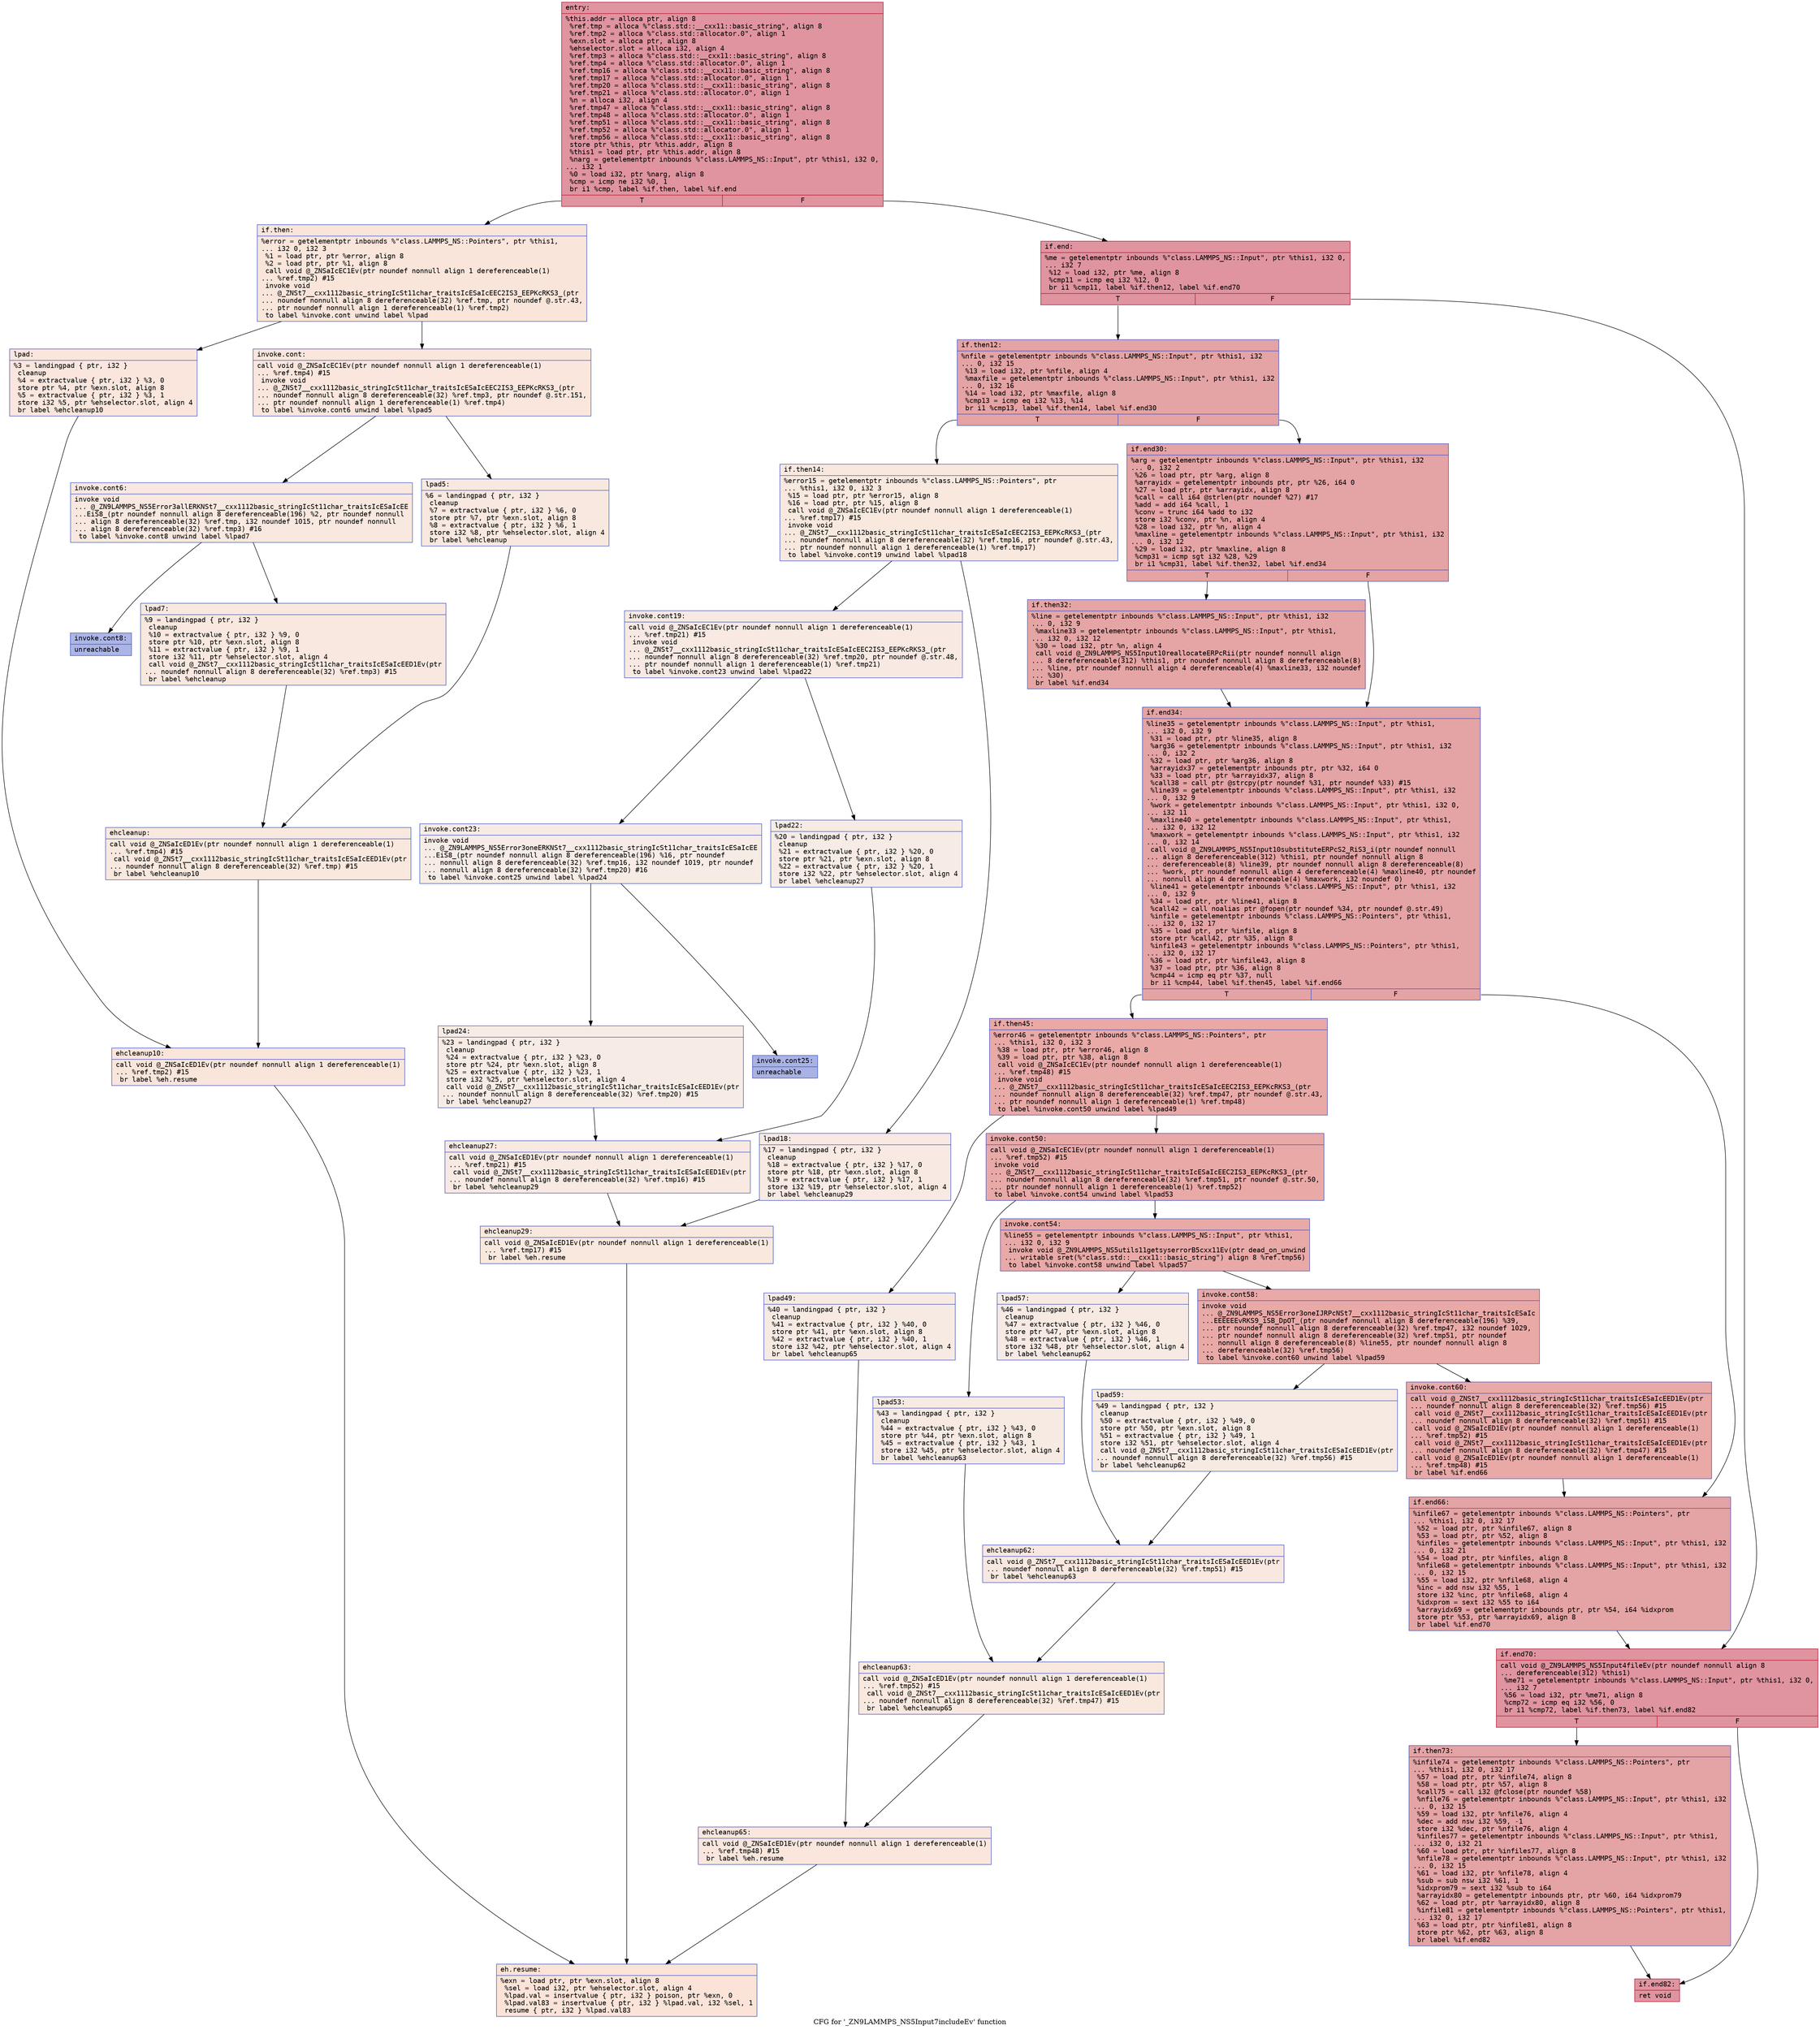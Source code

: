 digraph "CFG for '_ZN9LAMMPS_NS5Input7includeEv' function" {
	label="CFG for '_ZN9LAMMPS_NS5Input7includeEv' function";

	Node0x5628735d2d70 [shape=record,color="#b70d28ff", style=filled, fillcolor="#b70d2870" fontname="Courier",label="{entry:\l|  %this.addr = alloca ptr, align 8\l  %ref.tmp = alloca %\"class.std::__cxx11::basic_string\", align 8\l  %ref.tmp2 = alloca %\"class.std::allocator.0\", align 1\l  %exn.slot = alloca ptr, align 8\l  %ehselector.slot = alloca i32, align 4\l  %ref.tmp3 = alloca %\"class.std::__cxx11::basic_string\", align 8\l  %ref.tmp4 = alloca %\"class.std::allocator.0\", align 1\l  %ref.tmp16 = alloca %\"class.std::__cxx11::basic_string\", align 8\l  %ref.tmp17 = alloca %\"class.std::allocator.0\", align 1\l  %ref.tmp20 = alloca %\"class.std::__cxx11::basic_string\", align 8\l  %ref.tmp21 = alloca %\"class.std::allocator.0\", align 1\l  %n = alloca i32, align 4\l  %ref.tmp47 = alloca %\"class.std::__cxx11::basic_string\", align 8\l  %ref.tmp48 = alloca %\"class.std::allocator.0\", align 1\l  %ref.tmp51 = alloca %\"class.std::__cxx11::basic_string\", align 8\l  %ref.tmp52 = alloca %\"class.std::allocator.0\", align 1\l  %ref.tmp56 = alloca %\"class.std::__cxx11::basic_string\", align 8\l  store ptr %this, ptr %this.addr, align 8\l  %this1 = load ptr, ptr %this.addr, align 8\l  %narg = getelementptr inbounds %\"class.LAMMPS_NS::Input\", ptr %this1, i32 0,\l... i32 1\l  %0 = load i32, ptr %narg, align 8\l  %cmp = icmp ne i32 %0, 1\l  br i1 %cmp, label %if.then, label %if.end\l|{<s0>T|<s1>F}}"];
	Node0x5628735d2d70:s0 -> Node0x5628735d3d40[tooltip="entry -> if.then\nProbability 0.00%" ];
	Node0x5628735d2d70:s1 -> Node0x5628735d3db0[tooltip="entry -> if.end\nProbability 100.00%" ];
	Node0x5628735d3d40 [shape=record,color="#3d50c3ff", style=filled, fillcolor="#f4c5ad70" fontname="Courier",label="{if.then:\l|  %error = getelementptr inbounds %\"class.LAMMPS_NS::Pointers\", ptr %this1,\l... i32 0, i32 3\l  %1 = load ptr, ptr %error, align 8\l  %2 = load ptr, ptr %1, align 8\l  call void @_ZNSaIcEC1Ev(ptr noundef nonnull align 1 dereferenceable(1)\l... %ref.tmp2) #15\l  invoke void\l... @_ZNSt7__cxx1112basic_stringIcSt11char_traitsIcESaIcEEC2IS3_EEPKcRKS3_(ptr\l... noundef nonnull align 8 dereferenceable(32) %ref.tmp, ptr noundef @.str.43,\l... ptr noundef nonnull align 1 dereferenceable(1) %ref.tmp2)\l          to label %invoke.cont unwind label %lpad\l}"];
	Node0x5628735d3d40 -> Node0x5628735d4410[tooltip="if.then -> invoke.cont\nProbability 50.00%" ];
	Node0x5628735d3d40 -> Node0x5628735d4490[tooltip="if.then -> lpad\nProbability 50.00%" ];
	Node0x5628735d4410 [shape=record,color="#3d50c3ff", style=filled, fillcolor="#f3c7b170" fontname="Courier",label="{invoke.cont:\l|  call void @_ZNSaIcEC1Ev(ptr noundef nonnull align 1 dereferenceable(1)\l... %ref.tmp4) #15\l  invoke void\l... @_ZNSt7__cxx1112basic_stringIcSt11char_traitsIcESaIcEEC2IS3_EEPKcRKS3_(ptr\l... noundef nonnull align 8 dereferenceable(32) %ref.tmp3, ptr noundef @.str.151,\l... ptr noundef nonnull align 1 dereferenceable(1) %ref.tmp4)\l          to label %invoke.cont6 unwind label %lpad5\l}"];
	Node0x5628735d4410 -> Node0x5628735d47b0[tooltip="invoke.cont -> invoke.cont6\nProbability 50.00%" ];
	Node0x5628735d4410 -> Node0x5628735d4800[tooltip="invoke.cont -> lpad5\nProbability 50.00%" ];
	Node0x5628735d47b0 [shape=record,color="#3d50c3ff", style=filled, fillcolor="#f1ccb870" fontname="Courier",label="{invoke.cont6:\l|  invoke void\l... @_ZN9LAMMPS_NS5Error3allERKNSt7__cxx1112basic_stringIcSt11char_traitsIcESaIcEE\l...EiS8_(ptr noundef nonnull align 8 dereferenceable(196) %2, ptr noundef nonnull\l... align 8 dereferenceable(32) %ref.tmp, i32 noundef 1015, ptr noundef nonnull\l... align 8 dereferenceable(32) %ref.tmp3) #16\l          to label %invoke.cont8 unwind label %lpad7\l}"];
	Node0x5628735d47b0 -> Node0x5628735d4760[tooltip="invoke.cont6 -> invoke.cont8\nProbability 0.00%" ];
	Node0x5628735d47b0 -> Node0x5628735d4910[tooltip="invoke.cont6 -> lpad7\nProbability 100.00%" ];
	Node0x5628735d4760 [shape=record,color="#3d50c3ff", style=filled, fillcolor="#4358cb70" fontname="Courier",label="{invoke.cont8:\l|  unreachable\l}"];
	Node0x5628735d4490 [shape=record,color="#3d50c3ff", style=filled, fillcolor="#f3c7b170" fontname="Courier",label="{lpad:\l|  %3 = landingpad \{ ptr, i32 \}\l          cleanup\l  %4 = extractvalue \{ ptr, i32 \} %3, 0\l  store ptr %4, ptr %exn.slot, align 8\l  %5 = extractvalue \{ ptr, i32 \} %3, 1\l  store i32 %5, ptr %ehselector.slot, align 4\l  br label %ehcleanup10\l}"];
	Node0x5628735d4490 -> Node0x5628735d8dc0[tooltip="lpad -> ehcleanup10\nProbability 100.00%" ];
	Node0x5628735d4800 [shape=record,color="#3d50c3ff", style=filled, fillcolor="#f1ccb870" fontname="Courier",label="{lpad5:\l|  %6 = landingpad \{ ptr, i32 \}\l          cleanup\l  %7 = extractvalue \{ ptr, i32 \} %6, 0\l  store ptr %7, ptr %exn.slot, align 8\l  %8 = extractvalue \{ ptr, i32 \} %6, 1\l  store i32 %8, ptr %ehselector.slot, align 4\l  br label %ehcleanup\l}"];
	Node0x5628735d4800 -> Node0x5628735d9110[tooltip="lpad5 -> ehcleanup\nProbability 100.00%" ];
	Node0x5628735d4910 [shape=record,color="#3d50c3ff", style=filled, fillcolor="#f1ccb870" fontname="Courier",label="{lpad7:\l|  %9 = landingpad \{ ptr, i32 \}\l          cleanup\l  %10 = extractvalue \{ ptr, i32 \} %9, 0\l  store ptr %10, ptr %exn.slot, align 8\l  %11 = extractvalue \{ ptr, i32 \} %9, 1\l  store i32 %11, ptr %ehselector.slot, align 4\l  call void @_ZNSt7__cxx1112basic_stringIcSt11char_traitsIcESaIcEED1Ev(ptr\l... noundef nonnull align 8 dereferenceable(32) %ref.tmp3) #15\l  br label %ehcleanup\l}"];
	Node0x5628735d4910 -> Node0x5628735d9110[tooltip="lpad7 -> ehcleanup\nProbability 100.00%" ];
	Node0x5628735d9110 [shape=record,color="#3d50c3ff", style=filled, fillcolor="#f2cab570" fontname="Courier",label="{ehcleanup:\l|  call void @_ZNSaIcED1Ev(ptr noundef nonnull align 1 dereferenceable(1)\l... %ref.tmp4) #15\l  call void @_ZNSt7__cxx1112basic_stringIcSt11char_traitsIcESaIcEED1Ev(ptr\l... noundef nonnull align 8 dereferenceable(32) %ref.tmp) #15\l  br label %ehcleanup10\l}"];
	Node0x5628735d9110 -> Node0x5628735d8dc0[tooltip="ehcleanup -> ehcleanup10\nProbability 100.00%" ];
	Node0x5628735d8dc0 [shape=record,color="#3d50c3ff", style=filled, fillcolor="#f4c5ad70" fontname="Courier",label="{ehcleanup10:\l|  call void @_ZNSaIcED1Ev(ptr noundef nonnull align 1 dereferenceable(1)\l... %ref.tmp2) #15\l  br label %eh.resume\l}"];
	Node0x5628735d8dc0 -> Node0x5628735d99c0[tooltip="ehcleanup10 -> eh.resume\nProbability 100.00%" ];
	Node0x5628735d3db0 [shape=record,color="#b70d28ff", style=filled, fillcolor="#b70d2870" fontname="Courier",label="{if.end:\l|  %me = getelementptr inbounds %\"class.LAMMPS_NS::Input\", ptr %this1, i32 0,\l... i32 7\l  %12 = load i32, ptr %me, align 8\l  %cmp11 = icmp eq i32 %12, 0\l  br i1 %cmp11, label %if.then12, label %if.end70\l|{<s0>T|<s1>F}}"];
	Node0x5628735d3db0:s0 -> Node0x5628735d9c70[tooltip="if.end -> if.then12\nProbability 37.50%" ];
	Node0x5628735d3db0:s1 -> Node0x5628735d9cf0[tooltip="if.end -> if.end70\nProbability 62.50%" ];
	Node0x5628735d9c70 [shape=record,color="#3d50c3ff", style=filled, fillcolor="#c32e3170" fontname="Courier",label="{if.then12:\l|  %nfile = getelementptr inbounds %\"class.LAMMPS_NS::Input\", ptr %this1, i32\l... 0, i32 15\l  %13 = load i32, ptr %nfile, align 4\l  %maxfile = getelementptr inbounds %\"class.LAMMPS_NS::Input\", ptr %this1, i32\l... 0, i32 16\l  %14 = load i32, ptr %maxfile, align 8\l  %cmp13 = icmp eq i32 %13, %14\l  br i1 %cmp13, label %if.then14, label %if.end30\l|{<s0>T|<s1>F}}"];
	Node0x5628735d9c70:s0 -> Node0x5628735da190[tooltip="if.then12 -> if.then14\nProbability 0.00%" ];
	Node0x5628735d9c70:s1 -> Node0x5628735da210[tooltip="if.then12 -> if.end30\nProbability 100.00%" ];
	Node0x5628735da190 [shape=record,color="#3d50c3ff", style=filled, fillcolor="#f2cab570" fontname="Courier",label="{if.then14:\l|  %error15 = getelementptr inbounds %\"class.LAMMPS_NS::Pointers\", ptr\l... %this1, i32 0, i32 3\l  %15 = load ptr, ptr %error15, align 8\l  %16 = load ptr, ptr %15, align 8\l  call void @_ZNSaIcEC1Ev(ptr noundef nonnull align 1 dereferenceable(1)\l... %ref.tmp17) #15\l  invoke void\l... @_ZNSt7__cxx1112basic_stringIcSt11char_traitsIcESaIcEEC2IS3_EEPKcRKS3_(ptr\l... noundef nonnull align 8 dereferenceable(32) %ref.tmp16, ptr noundef @.str.43,\l... ptr noundef nonnull align 1 dereferenceable(1) %ref.tmp17)\l          to label %invoke.cont19 unwind label %lpad18\l}"];
	Node0x5628735da190 -> Node0x5628735da6a0[tooltip="if.then14 -> invoke.cont19\nProbability 50.00%" ];
	Node0x5628735da190 -> Node0x5628735da720[tooltip="if.then14 -> lpad18\nProbability 50.00%" ];
	Node0x5628735da6a0 [shape=record,color="#3d50c3ff", style=filled, fillcolor="#efcebd70" fontname="Courier",label="{invoke.cont19:\l|  call void @_ZNSaIcEC1Ev(ptr noundef nonnull align 1 dereferenceable(1)\l... %ref.tmp21) #15\l  invoke void\l... @_ZNSt7__cxx1112basic_stringIcSt11char_traitsIcESaIcEEC2IS3_EEPKcRKS3_(ptr\l... noundef nonnull align 8 dereferenceable(32) %ref.tmp20, ptr noundef @.str.48,\l... ptr noundef nonnull align 1 dereferenceable(1) %ref.tmp21)\l          to label %invoke.cont23 unwind label %lpad22\l}"];
	Node0x5628735da6a0 -> Node0x5628735daaa0[tooltip="invoke.cont19 -> invoke.cont23\nProbability 50.00%" ];
	Node0x5628735da6a0 -> Node0x5628735daaf0[tooltip="invoke.cont19 -> lpad22\nProbability 50.00%" ];
	Node0x5628735daaa0 [shape=record,color="#3d50c3ff", style=filled, fillcolor="#ecd3c570" fontname="Courier",label="{invoke.cont23:\l|  invoke void\l... @_ZN9LAMMPS_NS5Error3oneERKNSt7__cxx1112basic_stringIcSt11char_traitsIcESaIcEE\l...EiS8_(ptr noundef nonnull align 8 dereferenceable(196) %16, ptr noundef\l... nonnull align 8 dereferenceable(32) %ref.tmp16, i32 noundef 1019, ptr noundef\l... nonnull align 8 dereferenceable(32) %ref.tmp20) #16\l          to label %invoke.cont25 unwind label %lpad24\l}"];
	Node0x5628735daaa0 -> Node0x5628735daa50[tooltip="invoke.cont23 -> invoke.cont25\nProbability 0.00%" ];
	Node0x5628735daaa0 -> Node0x5628735d4010[tooltip="invoke.cont23 -> lpad24\nProbability 100.00%" ];
	Node0x5628735daa50 [shape=record,color="#3d50c3ff", style=filled, fillcolor="#3d50c370" fontname="Courier",label="{invoke.cont25:\l|  unreachable\l}"];
	Node0x5628735da720 [shape=record,color="#3d50c3ff", style=filled, fillcolor="#efcebd70" fontname="Courier",label="{lpad18:\l|  %17 = landingpad \{ ptr, i32 \}\l          cleanup\l  %18 = extractvalue \{ ptr, i32 \} %17, 0\l  store ptr %18, ptr %exn.slot, align 8\l  %19 = extractvalue \{ ptr, i32 \} %17, 1\l  store i32 %19, ptr %ehselector.slot, align 4\l  br label %ehcleanup29\l}"];
	Node0x5628735da720 -> Node0x5628735db6d0[tooltip="lpad18 -> ehcleanup29\nProbability 100.00%" ];
	Node0x5628735daaf0 [shape=record,color="#3d50c3ff", style=filled, fillcolor="#ecd3c570" fontname="Courier",label="{lpad22:\l|  %20 = landingpad \{ ptr, i32 \}\l          cleanup\l  %21 = extractvalue \{ ptr, i32 \} %20, 0\l  store ptr %21, ptr %exn.slot, align 8\l  %22 = extractvalue \{ ptr, i32 \} %20, 1\l  store i32 %22, ptr %ehselector.slot, align 4\l  br label %ehcleanup27\l}"];
	Node0x5628735daaf0 -> Node0x5628735dba20[tooltip="lpad22 -> ehcleanup27\nProbability 100.00%" ];
	Node0x5628735d4010 [shape=record,color="#3d50c3ff", style=filled, fillcolor="#ecd3c570" fontname="Courier",label="{lpad24:\l|  %23 = landingpad \{ ptr, i32 \}\l          cleanup\l  %24 = extractvalue \{ ptr, i32 \} %23, 0\l  store ptr %24, ptr %exn.slot, align 8\l  %25 = extractvalue \{ ptr, i32 \} %23, 1\l  store i32 %25, ptr %ehselector.slot, align 4\l  call void @_ZNSt7__cxx1112basic_stringIcSt11char_traitsIcESaIcEED1Ev(ptr\l... noundef nonnull align 8 dereferenceable(32) %ref.tmp20) #15\l  br label %ehcleanup27\l}"];
	Node0x5628735d4010 -> Node0x5628735dba20[tooltip="lpad24 -> ehcleanup27\nProbability 100.00%" ];
	Node0x5628735dba20 [shape=record,color="#3d50c3ff", style=filled, fillcolor="#efcebd70" fontname="Courier",label="{ehcleanup27:\l|  call void @_ZNSaIcED1Ev(ptr noundef nonnull align 1 dereferenceable(1)\l... %ref.tmp21) #15\l  call void @_ZNSt7__cxx1112basic_stringIcSt11char_traitsIcESaIcEED1Ev(ptr\l... noundef nonnull align 8 dereferenceable(32) %ref.tmp16) #15\l  br label %ehcleanup29\l}"];
	Node0x5628735dba20 -> Node0x5628735db6d0[tooltip="ehcleanup27 -> ehcleanup29\nProbability 100.00%" ];
	Node0x5628735db6d0 [shape=record,color="#3d50c3ff", style=filled, fillcolor="#f2cab570" fontname="Courier",label="{ehcleanup29:\l|  call void @_ZNSaIcED1Ev(ptr noundef nonnull align 1 dereferenceable(1)\l... %ref.tmp17) #15\l  br label %eh.resume\l}"];
	Node0x5628735db6d0 -> Node0x5628735d99c0[tooltip="ehcleanup29 -> eh.resume\nProbability 100.00%" ];
	Node0x5628735da210 [shape=record,color="#3d50c3ff", style=filled, fillcolor="#c32e3170" fontname="Courier",label="{if.end30:\l|  %arg = getelementptr inbounds %\"class.LAMMPS_NS::Input\", ptr %this1, i32\l... 0, i32 2\l  %26 = load ptr, ptr %arg, align 8\l  %arrayidx = getelementptr inbounds ptr, ptr %26, i64 0\l  %27 = load ptr, ptr %arrayidx, align 8\l  %call = call i64 @strlen(ptr noundef %27) #17\l  %add = add i64 %call, 1\l  %conv = trunc i64 %add to i32\l  store i32 %conv, ptr %n, align 4\l  %28 = load i32, ptr %n, align 4\l  %maxline = getelementptr inbounds %\"class.LAMMPS_NS::Input\", ptr %this1, i32\l... 0, i32 12\l  %29 = load i32, ptr %maxline, align 8\l  %cmp31 = icmp sgt i32 %28, %29\l  br i1 %cmp31, label %if.then32, label %if.end34\l|{<s0>T|<s1>F}}"];
	Node0x5628735da210:s0 -> Node0x5628735dcb40[tooltip="if.end30 -> if.then32\nProbability 50.00%" ];
	Node0x5628735da210:s1 -> Node0x5628735dcbc0[tooltip="if.end30 -> if.end34\nProbability 50.00%" ];
	Node0x5628735dcb40 [shape=record,color="#3d50c3ff", style=filled, fillcolor="#c5333470" fontname="Courier",label="{if.then32:\l|  %line = getelementptr inbounds %\"class.LAMMPS_NS::Input\", ptr %this1, i32\l... 0, i32 9\l  %maxline33 = getelementptr inbounds %\"class.LAMMPS_NS::Input\", ptr %this1,\l... i32 0, i32 12\l  %30 = load i32, ptr %n, align 4\l  call void @_ZN9LAMMPS_NS5Input10reallocateERPcRii(ptr noundef nonnull align\l... 8 dereferenceable(312) %this1, ptr noundef nonnull align 8 dereferenceable(8)\l... %line, ptr noundef nonnull align 4 dereferenceable(4) %maxline33, i32 noundef\l... %30)\l  br label %if.end34\l}"];
	Node0x5628735dcb40 -> Node0x5628735dcbc0[tooltip="if.then32 -> if.end34\nProbability 100.00%" ];
	Node0x5628735dcbc0 [shape=record,color="#3d50c3ff", style=filled, fillcolor="#c32e3170" fontname="Courier",label="{if.end34:\l|  %line35 = getelementptr inbounds %\"class.LAMMPS_NS::Input\", ptr %this1,\l... i32 0, i32 9\l  %31 = load ptr, ptr %line35, align 8\l  %arg36 = getelementptr inbounds %\"class.LAMMPS_NS::Input\", ptr %this1, i32\l... 0, i32 2\l  %32 = load ptr, ptr %arg36, align 8\l  %arrayidx37 = getelementptr inbounds ptr, ptr %32, i64 0\l  %33 = load ptr, ptr %arrayidx37, align 8\l  %call38 = call ptr @strcpy(ptr noundef %31, ptr noundef %33) #15\l  %line39 = getelementptr inbounds %\"class.LAMMPS_NS::Input\", ptr %this1, i32\l... 0, i32 9\l  %work = getelementptr inbounds %\"class.LAMMPS_NS::Input\", ptr %this1, i32 0,\l... i32 11\l  %maxline40 = getelementptr inbounds %\"class.LAMMPS_NS::Input\", ptr %this1,\l... i32 0, i32 12\l  %maxwork = getelementptr inbounds %\"class.LAMMPS_NS::Input\", ptr %this1, i32\l... 0, i32 14\l  call void @_ZN9LAMMPS_NS5Input10substituteERPcS2_RiS3_i(ptr noundef nonnull\l... align 8 dereferenceable(312) %this1, ptr noundef nonnull align 8\l... dereferenceable(8) %line39, ptr noundef nonnull align 8 dereferenceable(8)\l... %work, ptr noundef nonnull align 4 dereferenceable(4) %maxline40, ptr noundef\l... nonnull align 4 dereferenceable(4) %maxwork, i32 noundef 0)\l  %line41 = getelementptr inbounds %\"class.LAMMPS_NS::Input\", ptr %this1, i32\l... 0, i32 9\l  %34 = load ptr, ptr %line41, align 8\l  %call42 = call noalias ptr @fopen(ptr noundef %34, ptr noundef @.str.49)\l  %infile = getelementptr inbounds %\"class.LAMMPS_NS::Pointers\", ptr %this1,\l... i32 0, i32 17\l  %35 = load ptr, ptr %infile, align 8\l  store ptr %call42, ptr %35, align 8\l  %infile43 = getelementptr inbounds %\"class.LAMMPS_NS::Pointers\", ptr %this1,\l... i32 0, i32 17\l  %36 = load ptr, ptr %infile43, align 8\l  %37 = load ptr, ptr %36, align 8\l  %cmp44 = icmp eq ptr %37, null\l  br i1 %cmp44, label %if.then45, label %if.end66\l|{<s0>T|<s1>F}}"];
	Node0x5628735dcbc0:s0 -> Node0x5628735de330[tooltip="if.end34 -> if.then45\nProbability 37.50%" ];
	Node0x5628735dcbc0:s1 -> Node0x5628735de3b0[tooltip="if.end34 -> if.end66\nProbability 62.50%" ];
	Node0x5628735de330 [shape=record,color="#3d50c3ff", style=filled, fillcolor="#ca3b3770" fontname="Courier",label="{if.then45:\l|  %error46 = getelementptr inbounds %\"class.LAMMPS_NS::Pointers\", ptr\l... %this1, i32 0, i32 3\l  %38 = load ptr, ptr %error46, align 8\l  %39 = load ptr, ptr %38, align 8\l  call void @_ZNSaIcEC1Ev(ptr noundef nonnull align 1 dereferenceable(1)\l... %ref.tmp48) #15\l  invoke void\l... @_ZNSt7__cxx1112basic_stringIcSt11char_traitsIcESaIcEEC2IS3_EEPKcRKS3_(ptr\l... noundef nonnull align 8 dereferenceable(32) %ref.tmp47, ptr noundef @.str.43,\l... ptr noundef nonnull align 1 dereferenceable(1) %ref.tmp48)\l          to label %invoke.cont50 unwind label %lpad49\l}"];
	Node0x5628735de330 -> Node0x5628735de840[tooltip="if.then45 -> invoke.cont50\nProbability 100.00%" ];
	Node0x5628735de330 -> Node0x5628735de8c0[tooltip="if.then45 -> lpad49\nProbability 0.00%" ];
	Node0x5628735de840 [shape=record,color="#3d50c3ff", style=filled, fillcolor="#ca3b3770" fontname="Courier",label="{invoke.cont50:\l|  call void @_ZNSaIcEC1Ev(ptr noundef nonnull align 1 dereferenceable(1)\l... %ref.tmp52) #15\l  invoke void\l... @_ZNSt7__cxx1112basic_stringIcSt11char_traitsIcESaIcEEC2IS3_EEPKcRKS3_(ptr\l... noundef nonnull align 8 dereferenceable(32) %ref.tmp51, ptr noundef @.str.50,\l... ptr noundef nonnull align 1 dereferenceable(1) %ref.tmp52)\l          to label %invoke.cont54 unwind label %lpad53\l}"];
	Node0x5628735de840 -> Node0x5628735debe0[tooltip="invoke.cont50 -> invoke.cont54\nProbability 100.00%" ];
	Node0x5628735de840 -> Node0x5628735dec30[tooltip="invoke.cont50 -> lpad53\nProbability 0.00%" ];
	Node0x5628735debe0 [shape=record,color="#3d50c3ff", style=filled, fillcolor="#ca3b3770" fontname="Courier",label="{invoke.cont54:\l|  %line55 = getelementptr inbounds %\"class.LAMMPS_NS::Input\", ptr %this1,\l... i32 0, i32 9\l  invoke void @_ZN9LAMMPS_NS5utils11getsyserrorB5cxx11Ev(ptr dead_on_unwind\l... writable sret(%\"class.std::__cxx11::basic_string\") align 8 %ref.tmp56)\l          to label %invoke.cont58 unwind label %lpad57\l}"];
	Node0x5628735debe0 -> Node0x5628735deb90[tooltip="invoke.cont54 -> invoke.cont58\nProbability 100.00%" ];
	Node0x5628735debe0 -> Node0x5628735def20[tooltip="invoke.cont54 -> lpad57\nProbability 0.00%" ];
	Node0x5628735deb90 [shape=record,color="#3d50c3ff", style=filled, fillcolor="#ca3b3770" fontname="Courier",label="{invoke.cont58:\l|  invoke void\l... @_ZN9LAMMPS_NS5Error3oneIJRPcNSt7__cxx1112basic_stringIcSt11char_traitsIcESaIc\l...EEEEEEvRKS9_iSB_DpOT_(ptr noundef nonnull align 8 dereferenceable(196) %39,\l... ptr noundef nonnull align 8 dereferenceable(32) %ref.tmp47, i32 noundef 1029,\l... ptr noundef nonnull align 8 dereferenceable(32) %ref.tmp51, ptr noundef\l... nonnull align 8 dereferenceable(8) %line55, ptr noundef nonnull align 8\l... dereferenceable(32) %ref.tmp56)\l          to label %invoke.cont60 unwind label %lpad59\l}"];
	Node0x5628735deb90 -> Node0x5628735df0e0[tooltip="invoke.cont58 -> invoke.cont60\nProbability 100.00%" ];
	Node0x5628735deb90 -> Node0x5628735df160[tooltip="invoke.cont58 -> lpad59\nProbability 0.00%" ];
	Node0x5628735df0e0 [shape=record,color="#3d50c3ff", style=filled, fillcolor="#ca3b3770" fontname="Courier",label="{invoke.cont60:\l|  call void @_ZNSt7__cxx1112basic_stringIcSt11char_traitsIcESaIcEED1Ev(ptr\l... noundef nonnull align 8 dereferenceable(32) %ref.tmp56) #15\l  call void @_ZNSt7__cxx1112basic_stringIcSt11char_traitsIcESaIcEED1Ev(ptr\l... noundef nonnull align 8 dereferenceable(32) %ref.tmp51) #15\l  call void @_ZNSaIcED1Ev(ptr noundef nonnull align 1 dereferenceable(1)\l... %ref.tmp52) #15\l  call void @_ZNSt7__cxx1112basic_stringIcSt11char_traitsIcESaIcEED1Ev(ptr\l... noundef nonnull align 8 dereferenceable(32) %ref.tmp47) #15\l  call void @_ZNSaIcED1Ev(ptr noundef nonnull align 1 dereferenceable(1)\l... %ref.tmp48) #15\l  br label %if.end66\l}"];
	Node0x5628735df0e0 -> Node0x5628735de3b0[tooltip="invoke.cont60 -> if.end66\nProbability 100.00%" ];
	Node0x5628735de8c0 [shape=record,color="#3d50c3ff", style=filled, fillcolor="#eed0c070" fontname="Courier",label="{lpad49:\l|  %40 = landingpad \{ ptr, i32 \}\l          cleanup\l  %41 = extractvalue \{ ptr, i32 \} %40, 0\l  store ptr %41, ptr %exn.slot, align 8\l  %42 = extractvalue \{ ptr, i32 \} %40, 1\l  store i32 %42, ptr %ehselector.slot, align 4\l  br label %ehcleanup65\l}"];
	Node0x5628735de8c0 -> Node0x5628735dfd30[tooltip="lpad49 -> ehcleanup65\nProbability 100.00%" ];
	Node0x5628735dec30 [shape=record,color="#3d50c3ff", style=filled, fillcolor="#eed0c070" fontname="Courier",label="{lpad53:\l|  %43 = landingpad \{ ptr, i32 \}\l          cleanup\l  %44 = extractvalue \{ ptr, i32 \} %43, 0\l  store ptr %44, ptr %exn.slot, align 8\l  %45 = extractvalue \{ ptr, i32 \} %43, 1\l  store i32 %45, ptr %ehselector.slot, align 4\l  br label %ehcleanup63\l}"];
	Node0x5628735dec30 -> Node0x5628735e00a0[tooltip="lpad53 -> ehcleanup63\nProbability 100.00%" ];
	Node0x5628735def20 [shape=record,color="#3d50c3ff", style=filled, fillcolor="#eed0c070" fontname="Courier",label="{lpad57:\l|  %46 = landingpad \{ ptr, i32 \}\l          cleanup\l  %47 = extractvalue \{ ptr, i32 \} %46, 0\l  store ptr %47, ptr %exn.slot, align 8\l  %48 = extractvalue \{ ptr, i32 \} %46, 1\l  store i32 %48, ptr %ehselector.slot, align 4\l  br label %ehcleanup62\l}"];
	Node0x5628735def20 -> Node0x5628735e0c80[tooltip="lpad57 -> ehcleanup62\nProbability 100.00%" ];
	Node0x5628735df160 [shape=record,color="#3d50c3ff", style=filled, fillcolor="#eed0c070" fontname="Courier",label="{lpad59:\l|  %49 = landingpad \{ ptr, i32 \}\l          cleanup\l  %50 = extractvalue \{ ptr, i32 \} %49, 0\l  store ptr %50, ptr %exn.slot, align 8\l  %51 = extractvalue \{ ptr, i32 \} %49, 1\l  store i32 %51, ptr %ehselector.slot, align 4\l  call void @_ZNSt7__cxx1112basic_stringIcSt11char_traitsIcESaIcEED1Ev(ptr\l... noundef nonnull align 8 dereferenceable(32) %ref.tmp56) #15\l  br label %ehcleanup62\l}"];
	Node0x5628735df160 -> Node0x5628735e0c80[tooltip="lpad59 -> ehcleanup62\nProbability 100.00%" ];
	Node0x5628735e0c80 [shape=record,color="#3d50c3ff", style=filled, fillcolor="#f1ccb870" fontname="Courier",label="{ehcleanup62:\l|  call void @_ZNSt7__cxx1112basic_stringIcSt11char_traitsIcESaIcEED1Ev(ptr\l... noundef nonnull align 8 dereferenceable(32) %ref.tmp51) #15\l  br label %ehcleanup63\l}"];
	Node0x5628735e0c80 -> Node0x5628735e00a0[tooltip="ehcleanup62 -> ehcleanup63\nProbability 100.00%" ];
	Node0x5628735e00a0 [shape=record,color="#3d50c3ff", style=filled, fillcolor="#f2cab570" fontname="Courier",label="{ehcleanup63:\l|  call void @_ZNSaIcED1Ev(ptr noundef nonnull align 1 dereferenceable(1)\l... %ref.tmp52) #15\l  call void @_ZNSt7__cxx1112basic_stringIcSt11char_traitsIcESaIcEED1Ev(ptr\l... noundef nonnull align 8 dereferenceable(32) %ref.tmp47) #15\l  br label %ehcleanup65\l}"];
	Node0x5628735e00a0 -> Node0x5628735dfd30[tooltip="ehcleanup63 -> ehcleanup65\nProbability 100.00%" ];
	Node0x5628735dfd30 [shape=record,color="#3d50c3ff", style=filled, fillcolor="#f3c7b170" fontname="Courier",label="{ehcleanup65:\l|  call void @_ZNSaIcED1Ev(ptr noundef nonnull align 1 dereferenceable(1)\l... %ref.tmp48) #15\l  br label %eh.resume\l}"];
	Node0x5628735dfd30 -> Node0x5628735d99c0[tooltip="ehcleanup65 -> eh.resume\nProbability 100.00%" ];
	Node0x5628735de3b0 [shape=record,color="#3d50c3ff", style=filled, fillcolor="#c32e3170" fontname="Courier",label="{if.end66:\l|  %infile67 = getelementptr inbounds %\"class.LAMMPS_NS::Pointers\", ptr\l... %this1, i32 0, i32 17\l  %52 = load ptr, ptr %infile67, align 8\l  %53 = load ptr, ptr %52, align 8\l  %infiles = getelementptr inbounds %\"class.LAMMPS_NS::Input\", ptr %this1, i32\l... 0, i32 21\l  %54 = load ptr, ptr %infiles, align 8\l  %nfile68 = getelementptr inbounds %\"class.LAMMPS_NS::Input\", ptr %this1, i32\l... 0, i32 15\l  %55 = load i32, ptr %nfile68, align 4\l  %inc = add nsw i32 %55, 1\l  store i32 %inc, ptr %nfile68, align 4\l  %idxprom = sext i32 %55 to i64\l  %arrayidx69 = getelementptr inbounds ptr, ptr %54, i64 %idxprom\l  store ptr %53, ptr %arrayidx69, align 8\l  br label %if.end70\l}"];
	Node0x5628735de3b0 -> Node0x5628735d9cf0[tooltip="if.end66 -> if.end70\nProbability 100.00%" ];
	Node0x5628735d9cf0 [shape=record,color="#b70d28ff", style=filled, fillcolor="#b70d2870" fontname="Courier",label="{if.end70:\l|  call void @_ZN9LAMMPS_NS5Input4fileEv(ptr noundef nonnull align 8\l... dereferenceable(312) %this1)\l  %me71 = getelementptr inbounds %\"class.LAMMPS_NS::Input\", ptr %this1, i32 0,\l... i32 7\l  %56 = load i32, ptr %me71, align 8\l  %cmp72 = icmp eq i32 %56, 0\l  br i1 %cmp72, label %if.then73, label %if.end82\l|{<s0>T|<s1>F}}"];
	Node0x5628735d9cf0:s0 -> Node0x5628735db220[tooltip="if.end70 -> if.then73\nProbability 37.50%" ];
	Node0x5628735d9cf0:s1 -> Node0x5628735db270[tooltip="if.end70 -> if.end82\nProbability 62.50%" ];
	Node0x5628735db220 [shape=record,color="#3d50c3ff", style=filled, fillcolor="#c32e3170" fontname="Courier",label="{if.then73:\l|  %infile74 = getelementptr inbounds %\"class.LAMMPS_NS::Pointers\", ptr\l... %this1, i32 0, i32 17\l  %57 = load ptr, ptr %infile74, align 8\l  %58 = load ptr, ptr %57, align 8\l  %call75 = call i32 @fclose(ptr noundef %58)\l  %nfile76 = getelementptr inbounds %\"class.LAMMPS_NS::Input\", ptr %this1, i32\l... 0, i32 15\l  %59 = load i32, ptr %nfile76, align 4\l  %dec = add nsw i32 %59, -1\l  store i32 %dec, ptr %nfile76, align 4\l  %infiles77 = getelementptr inbounds %\"class.LAMMPS_NS::Input\", ptr %this1,\l... i32 0, i32 21\l  %60 = load ptr, ptr %infiles77, align 8\l  %nfile78 = getelementptr inbounds %\"class.LAMMPS_NS::Input\", ptr %this1, i32\l... 0, i32 15\l  %61 = load i32, ptr %nfile78, align 4\l  %sub = sub nsw i32 %61, 1\l  %idxprom79 = sext i32 %sub to i64\l  %arrayidx80 = getelementptr inbounds ptr, ptr %60, i64 %idxprom79\l  %62 = load ptr, ptr %arrayidx80, align 8\l  %infile81 = getelementptr inbounds %\"class.LAMMPS_NS::Pointers\", ptr %this1,\l... i32 0, i32 17\l  %63 = load ptr, ptr %infile81, align 8\l  store ptr %62, ptr %63, align 8\l  br label %if.end82\l}"];
	Node0x5628735db220 -> Node0x5628735db270[tooltip="if.then73 -> if.end82\nProbability 100.00%" ];
	Node0x5628735db270 [shape=record,color="#b70d28ff", style=filled, fillcolor="#b70d2870" fontname="Courier",label="{if.end82:\l|  ret void\l}"];
	Node0x5628735d99c0 [shape=record,color="#3d50c3ff", style=filled, fillcolor="#f6bfa670" fontname="Courier",label="{eh.resume:\l|  %exn = load ptr, ptr %exn.slot, align 8\l  %sel = load i32, ptr %ehselector.slot, align 4\l  %lpad.val = insertvalue \{ ptr, i32 \} poison, ptr %exn, 0\l  %lpad.val83 = insertvalue \{ ptr, i32 \} %lpad.val, i32 %sel, 1\l  resume \{ ptr, i32 \} %lpad.val83\l}"];
}
